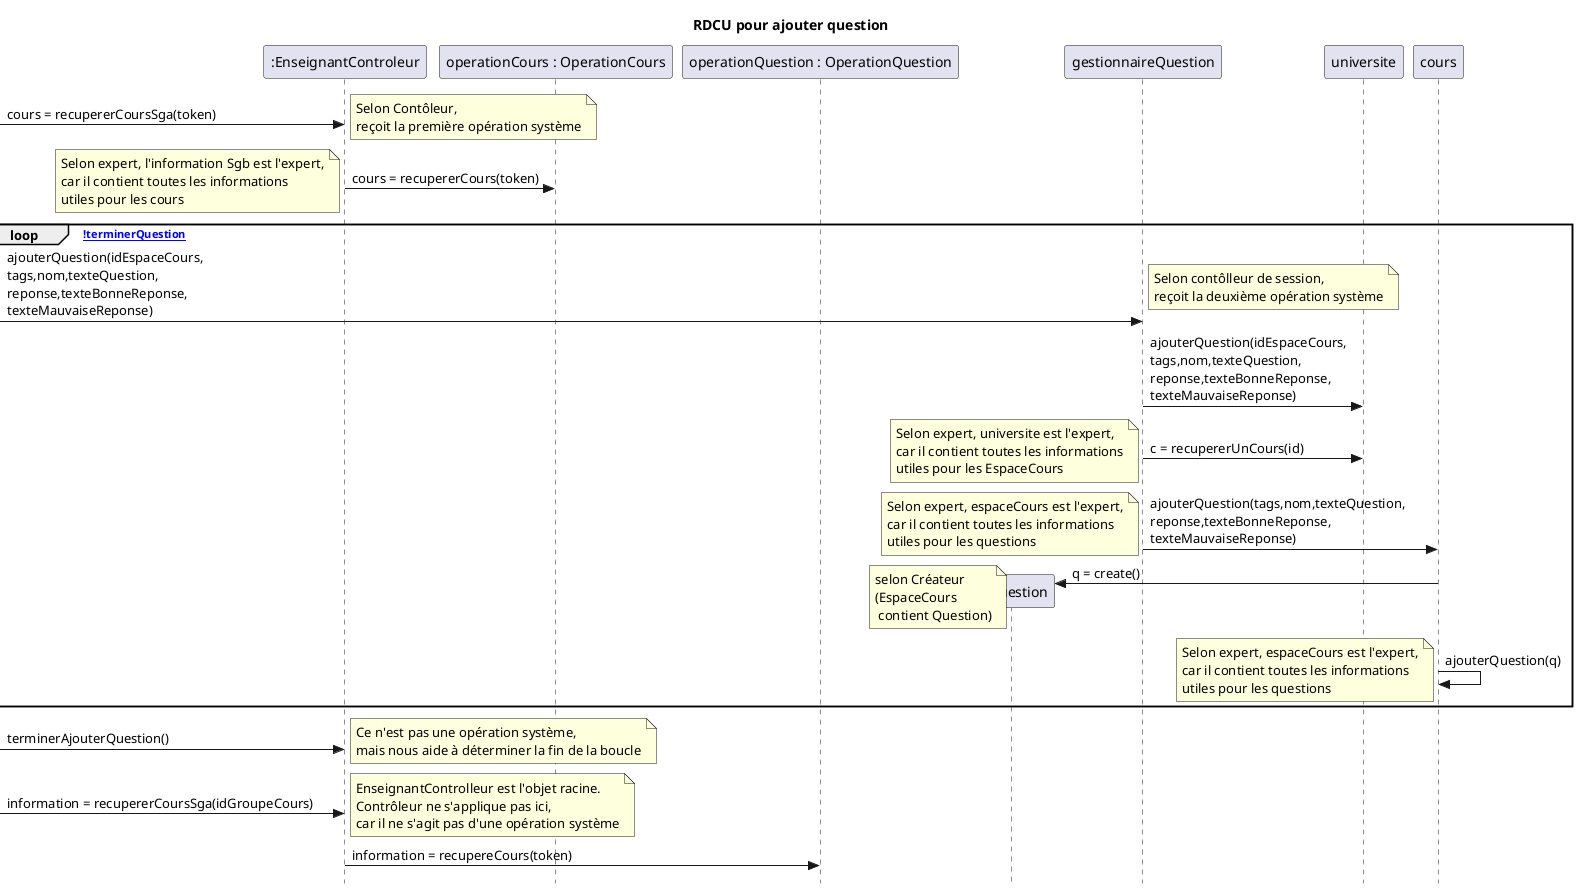 @startuml ajouterQuestionOld
skinparam style strictuml
skinparam defaultfontname Verdana
title RDCU pour ajouter question
participant ":EnseignantControleur" as sga
participant "operationCours : OperationCours" as opCours
participant "operationQuestion : OperationQuestion" as opQuestion
participant "q:Question" as question

->sga : cours = recupererCoursSga(token)
note left : Selon Contôleur,\nreçoit la première opération système
sga->opCours: cours = recupererCours(token)
note left : Selon expert, l'information Sgb est l'expert,\ncar il contient toutes les informations\nutiles pour les cours
loop [!terminerQuestion]
->gestionnaireQuestion : ajouterQuestion(idEspaceCours,\ntags,nom,texteQuestion,\nreponse,texteBonneReponse,\ntexteMauvaiseReponse)
 note left : Selon contôlleur de session,\nreçoit la deuxième opération système 
gestionnaireQuestion->universite : ajouterQuestion(idEspaceCours,\ntags,nom,texteQuestion,\nreponse,texteBonneReponse,\ntexteMauvaiseReponse)
gestionnaireQuestion -> universite: c = recupererUnCours(id)
  note left : Selon expert, universite est l'expert,\ncar il contient toutes les informations\nutiles pour les EspaceCours
gestionnaireQuestion-> cours : ajouterQuestion(tags,nom,texteQuestion,\nreponse,texteBonneReponse,\ntexteMauvaiseReponse)
  note left : Selon expert, espaceCours est l'expert,\ncar il contient toutes les informations\nutiles pour les questions
create question
  cours->question : q = create()
    note left : selon Créateur\n(EspaceCours \n contient Question)
cours->cours : ajouterQuestion(q)
  note left : Selon expert, espaceCours est l'expert,\ncar il contient toutes les informations\nutiles pour les questions
end
-> sga : terminerAjouterQuestion()
note left : Ce n'est pas une opération système, \nmais nous aide à déterminer la fin de la boucle
  -> sga : information = recupererCoursSga(idGroupeCours)
  note left : EnseignantControlleur est l'objet racine.\nContrôleur ne s'applique pas ici,\ncar il ne s'agit pas d'une opération système
  sga -> opQuestion : information = recupereCours(token)
@enduml

@startuml recupererCoursSgaQuestion
skinparam style strictuml
skinparam defaultfontname Verdana
title RDCU recupererToutesQuestionsEspaceCours
participant ":GestionnaireQuestion" as gestionnaireQuestion
participant "universite : Universite" as universite
participant "espaceCours : EspaceCours" as cours
->gestionnaireQuestion : questions = recupererToutesQuestionsEspaceCours(idEspaceCours)
note left : Selon Contôleur,\nreçoit opération système
gestionnaireQuestion -> universite : espaceCours = recupererUnEspaceCours(idEspaceCours)
note left : Selon expert, universite a toutes les\ninformations pour recupererUnEspaceCours
gestionnaireQuestion -> cours : questions = recupererToutesQuestions()
note left : Selon expert, espaceCours a toutes les\ninformations pour recupererToutesQuestions
@enduml

@startuml ajouterQuestionFinal
skinparam style strictuml
skinparam defaultfontname Verdana
title RDCU pour ajouterQuestion
participant ": GestionnaireQuestion" as gestionnaireQuestion
participant "universite : Universite" as universite
participant "espaceCours : EspaceCours" as cours
participant "q:Question" as question

loop [!terminerQuestion]
  ->gestionnaireQuestion : questions = ajouterQuestion(idEspaceCours,\ntags,nom,texteQuestion,\nreponse,texteBonneReponse,\ntexteMauvaiseReponse)
  note left : Selon contôlleur,\nreçoit l'opération système 
  gestionnaireQuestion -> universite : espaceCours = recupererUnEspaceCours(idEspaceCours)
  note left : Selon expert, universite a toutes les\ninformations pour recupererUnEspaceCours
  gestionnaireQuestion -> cours : ajouterQuestion(tags,nom,texteQuestion,\nreponse,texteBonneReponse,\ntexteMauvaiseReponse)
  note left : Selon forte cohésion, espaceCours a la reponsabilité\nde gérer l'ajout des questions.
  cours-->question** : create(tags,nom,texteQuestion,\nreponse,texteBonneReponse,\ntexteMauvaiseReponse)
  note left : selon Créateur\n(EspaceCours \n contient Question)
  cours->cours : ajouterQuestion(q)
  note left : Selon expert, espaceCours est l'expert,\ncar il contient toutes les informations\nutiles pour les questions
  gestionnaireQuestion -> cours : questions = recupererToutesQuestions()
  note left : Selon expert, espaceCours est l'expert,\ncar il contient toutes les informations\nutiles pour les questions
end
-> gestionnaireQuestion : terminerAjouterQuestion()
note left : selon controleur, permet de sortir de la boucle
@enduml